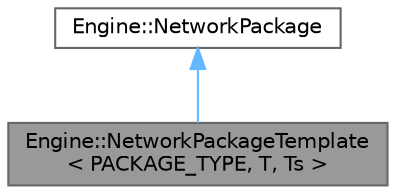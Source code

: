 digraph "Engine::NetworkPackageTemplate&lt; PACKAGE_TYPE, T, Ts &gt;"
{
 // LATEX_PDF_SIZE
  bgcolor="transparent";
  edge [fontname=Helvetica,fontsize=10,labelfontname=Helvetica,labelfontsize=10];
  node [fontname=Helvetica,fontsize=10,shape=box,height=0.2,width=0.4];
  Node1 [label="Engine::NetworkPackageTemplate\l\< PACKAGE_TYPE, T, Ts \>",height=0.2,width=0.4,color="gray40", fillcolor="grey60", style="filled", fontcolor="black",tooltip=" "];
  Node2 -> Node1 [dir="back",color="steelblue1",style="solid"];
  Node2 [label="Engine::NetworkPackage",height=0.2,width=0.4,color="gray40", fillcolor="white", style="filled",URL="$class_engine_1_1_network_package.html",tooltip=" "];
}
